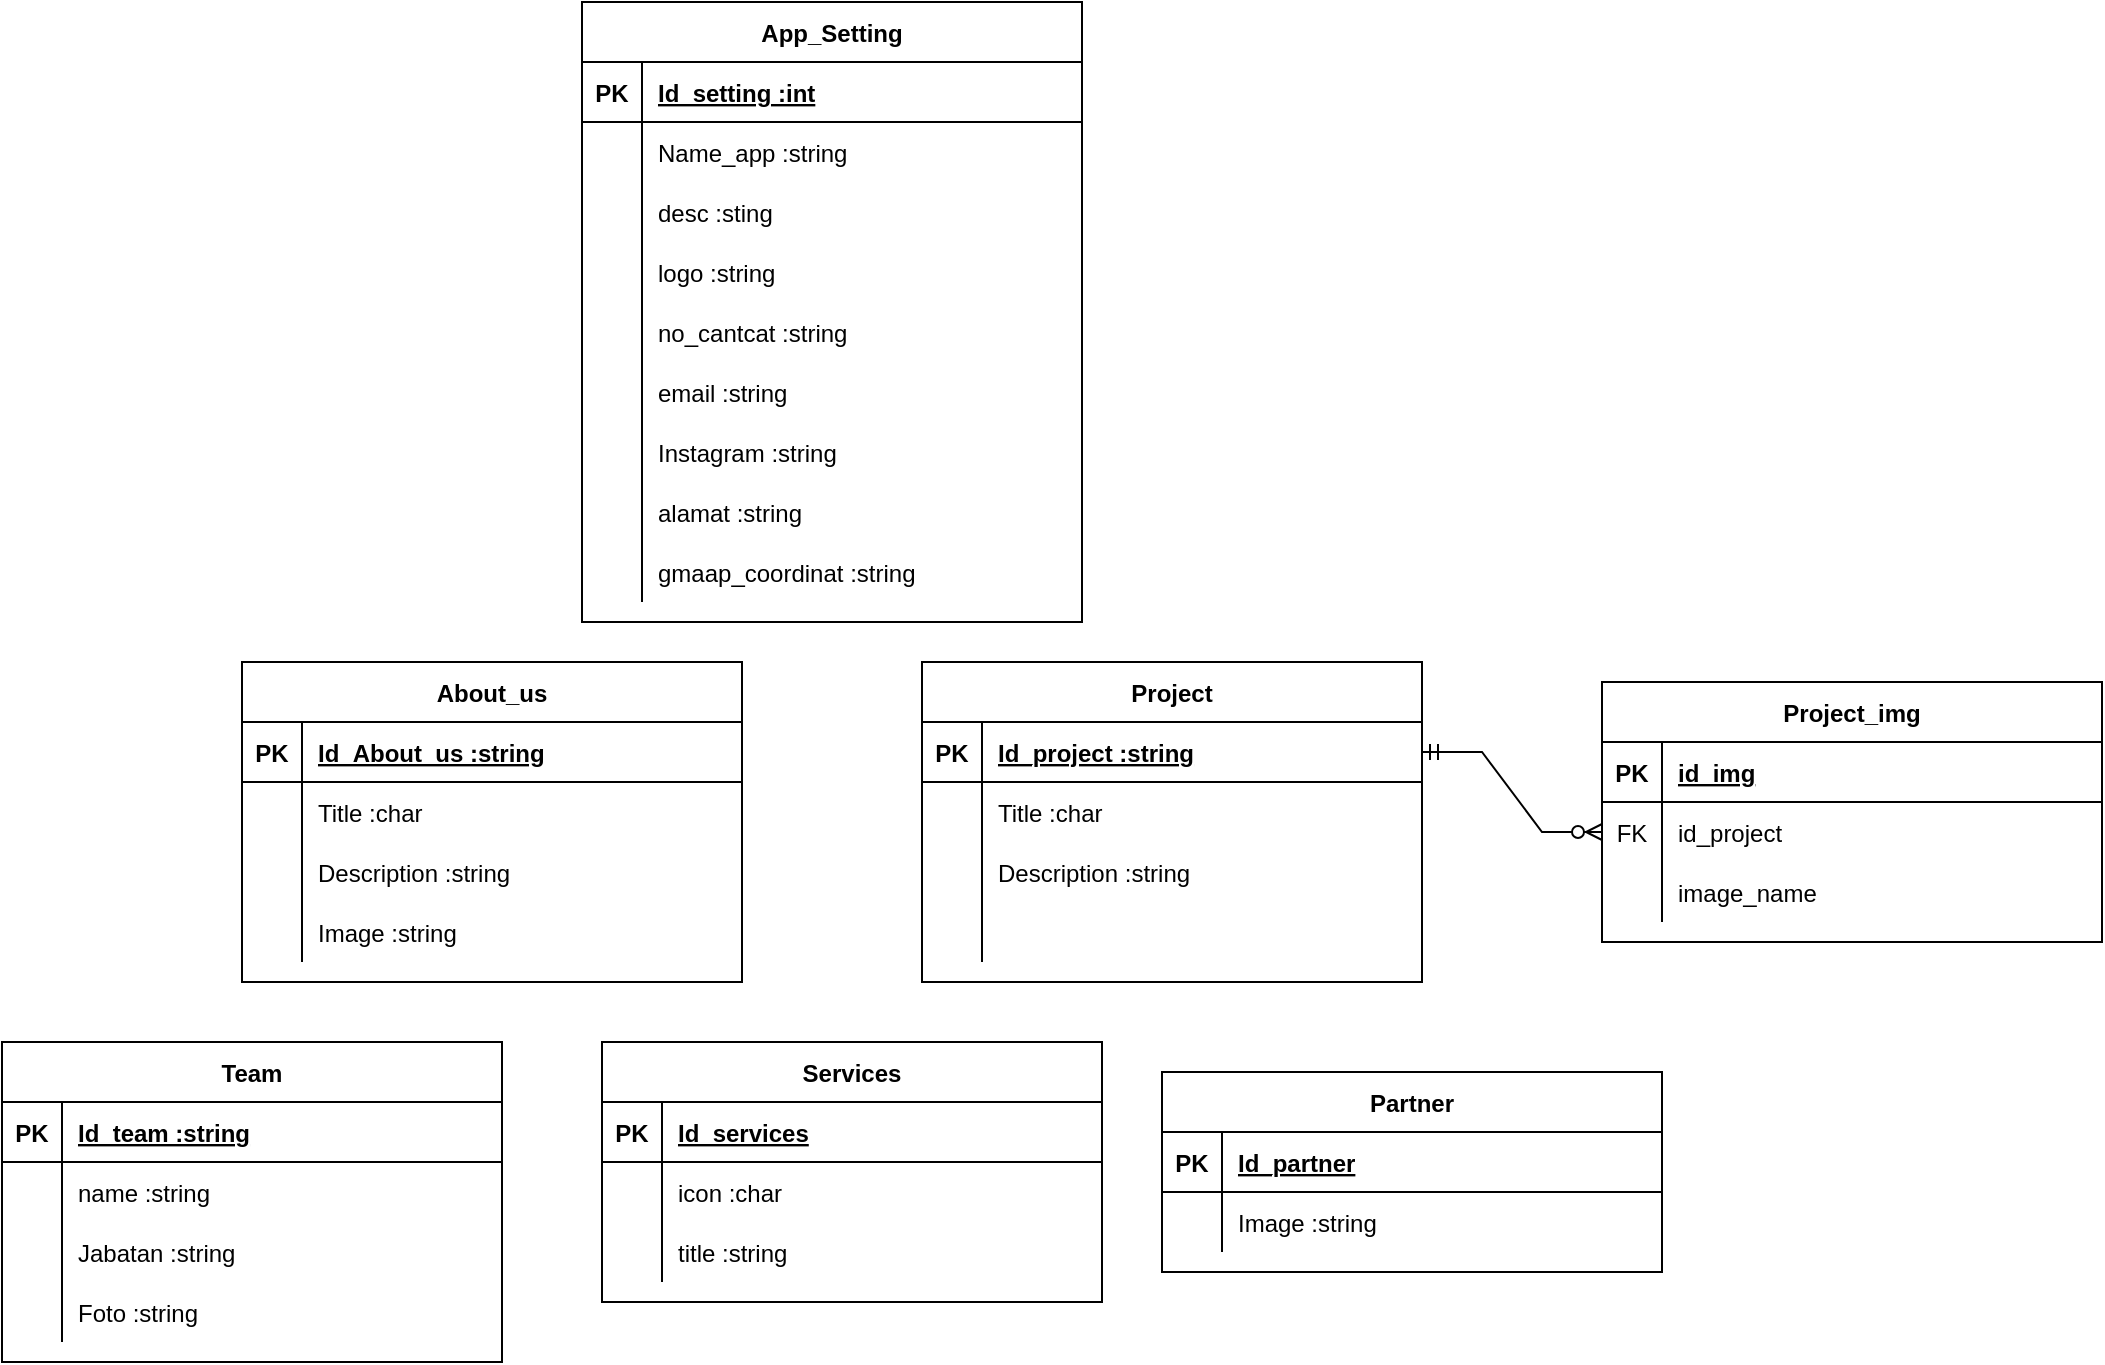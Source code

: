<mxfile version="24.7.1" type="github">
  <diagram id="R2lEEEUBdFMjLlhIrx00" name="Page-1">
    <mxGraphModel dx="1970" dy="1534" grid="1" gridSize="10" guides="1" tooltips="1" connect="1" arrows="1" fold="1" page="1" pageScale="1" pageWidth="850" pageHeight="1100" math="0" shadow="0" extFonts="Permanent Marker^https://fonts.googleapis.com/css?family=Permanent+Marker">
      <root>
        <mxCell id="0" />
        <mxCell id="1" parent="0" />
        <mxCell id="C-vyLk0tnHw3VtMMgP7b-13" value="Project" style="shape=table;startSize=30;container=1;collapsible=1;childLayout=tableLayout;fixedRows=1;rowLines=0;fontStyle=1;align=center;resizeLast=1;" parent="1" vertex="1">
          <mxGeometry x="450" y="280" width="250" height="160" as="geometry" />
        </mxCell>
        <mxCell id="C-vyLk0tnHw3VtMMgP7b-14" value="" style="shape=partialRectangle;collapsible=0;dropTarget=0;pointerEvents=0;fillColor=none;points=[[0,0.5],[1,0.5]];portConstraint=eastwest;top=0;left=0;right=0;bottom=1;" parent="C-vyLk0tnHw3VtMMgP7b-13" vertex="1">
          <mxGeometry y="30" width="250" height="30" as="geometry" />
        </mxCell>
        <mxCell id="C-vyLk0tnHw3VtMMgP7b-15" value="PK" style="shape=partialRectangle;overflow=hidden;connectable=0;fillColor=none;top=0;left=0;bottom=0;right=0;fontStyle=1;" parent="C-vyLk0tnHw3VtMMgP7b-14" vertex="1">
          <mxGeometry width="30" height="30" as="geometry">
            <mxRectangle width="30" height="30" as="alternateBounds" />
          </mxGeometry>
        </mxCell>
        <mxCell id="C-vyLk0tnHw3VtMMgP7b-16" value="Id_project :string" style="shape=partialRectangle;overflow=hidden;connectable=0;fillColor=none;top=0;left=0;bottom=0;right=0;align=left;spacingLeft=6;fontStyle=5;" parent="C-vyLk0tnHw3VtMMgP7b-14" vertex="1">
          <mxGeometry x="30" width="220" height="30" as="geometry">
            <mxRectangle width="220" height="30" as="alternateBounds" />
          </mxGeometry>
        </mxCell>
        <mxCell id="C-vyLk0tnHw3VtMMgP7b-17" value="" style="shape=partialRectangle;collapsible=0;dropTarget=0;pointerEvents=0;fillColor=none;points=[[0,0.5],[1,0.5]];portConstraint=eastwest;top=0;left=0;right=0;bottom=0;" parent="C-vyLk0tnHw3VtMMgP7b-13" vertex="1">
          <mxGeometry y="60" width="250" height="30" as="geometry" />
        </mxCell>
        <mxCell id="C-vyLk0tnHw3VtMMgP7b-18" value="" style="shape=partialRectangle;overflow=hidden;connectable=0;fillColor=none;top=0;left=0;bottom=0;right=0;" parent="C-vyLk0tnHw3VtMMgP7b-17" vertex="1">
          <mxGeometry width="30" height="30" as="geometry">
            <mxRectangle width="30" height="30" as="alternateBounds" />
          </mxGeometry>
        </mxCell>
        <mxCell id="C-vyLk0tnHw3VtMMgP7b-19" value="Title :char" style="shape=partialRectangle;overflow=hidden;connectable=0;fillColor=none;top=0;left=0;bottom=0;right=0;align=left;spacingLeft=6;" parent="C-vyLk0tnHw3VtMMgP7b-17" vertex="1">
          <mxGeometry x="30" width="220" height="30" as="geometry">
            <mxRectangle width="220" height="30" as="alternateBounds" />
          </mxGeometry>
        </mxCell>
        <mxCell id="C-vyLk0tnHw3VtMMgP7b-20" value="" style="shape=partialRectangle;collapsible=0;dropTarget=0;pointerEvents=0;fillColor=none;points=[[0,0.5],[1,0.5]];portConstraint=eastwest;top=0;left=0;right=0;bottom=0;" parent="C-vyLk0tnHw3VtMMgP7b-13" vertex="1">
          <mxGeometry y="90" width="250" height="30" as="geometry" />
        </mxCell>
        <mxCell id="C-vyLk0tnHw3VtMMgP7b-21" value="" style="shape=partialRectangle;overflow=hidden;connectable=0;fillColor=none;top=0;left=0;bottom=0;right=0;" parent="C-vyLk0tnHw3VtMMgP7b-20" vertex="1">
          <mxGeometry width="30" height="30" as="geometry">
            <mxRectangle width="30" height="30" as="alternateBounds" />
          </mxGeometry>
        </mxCell>
        <mxCell id="C-vyLk0tnHw3VtMMgP7b-22" value="Description :string" style="shape=partialRectangle;overflow=hidden;connectable=0;fillColor=none;top=0;left=0;bottom=0;right=0;align=left;spacingLeft=6;" parent="C-vyLk0tnHw3VtMMgP7b-20" vertex="1">
          <mxGeometry x="30" width="220" height="30" as="geometry">
            <mxRectangle width="220" height="30" as="alternateBounds" />
          </mxGeometry>
        </mxCell>
        <mxCell id="jHfGSwrNoNRHhMRVdzW8-2" style="shape=partialRectangle;collapsible=0;dropTarget=0;pointerEvents=0;fillColor=none;points=[[0,0.5],[1,0.5]];portConstraint=eastwest;top=0;left=0;right=0;bottom=0;" parent="C-vyLk0tnHw3VtMMgP7b-13" vertex="1">
          <mxGeometry y="120" width="250" height="30" as="geometry" />
        </mxCell>
        <mxCell id="jHfGSwrNoNRHhMRVdzW8-3" style="shape=partialRectangle;overflow=hidden;connectable=0;fillColor=none;top=0;left=0;bottom=0;right=0;" parent="jHfGSwrNoNRHhMRVdzW8-2" vertex="1">
          <mxGeometry width="30" height="30" as="geometry">
            <mxRectangle width="30" height="30" as="alternateBounds" />
          </mxGeometry>
        </mxCell>
        <mxCell id="jHfGSwrNoNRHhMRVdzW8-4" value="" style="shape=partialRectangle;overflow=hidden;connectable=0;fillColor=none;top=0;left=0;bottom=0;right=0;align=left;spacingLeft=6;" parent="jHfGSwrNoNRHhMRVdzW8-2" vertex="1">
          <mxGeometry x="30" width="220" height="30" as="geometry">
            <mxRectangle width="220" height="30" as="alternateBounds" />
          </mxGeometry>
        </mxCell>
        <mxCell id="jHfGSwrNoNRHhMRVdzW8-5" value="About_us" style="shape=table;startSize=30;container=1;collapsible=1;childLayout=tableLayout;fixedRows=1;rowLines=0;fontStyle=1;align=center;resizeLast=1;" parent="1" vertex="1">
          <mxGeometry x="110" y="280" width="250" height="160" as="geometry" />
        </mxCell>
        <mxCell id="jHfGSwrNoNRHhMRVdzW8-6" value="" style="shape=partialRectangle;collapsible=0;dropTarget=0;pointerEvents=0;fillColor=none;points=[[0,0.5],[1,0.5]];portConstraint=eastwest;top=0;left=0;right=0;bottom=1;" parent="jHfGSwrNoNRHhMRVdzW8-5" vertex="1">
          <mxGeometry y="30" width="250" height="30" as="geometry" />
        </mxCell>
        <mxCell id="jHfGSwrNoNRHhMRVdzW8-7" value="PK" style="shape=partialRectangle;overflow=hidden;connectable=0;fillColor=none;top=0;left=0;bottom=0;right=0;fontStyle=1;" parent="jHfGSwrNoNRHhMRVdzW8-6" vertex="1">
          <mxGeometry width="30" height="30" as="geometry">
            <mxRectangle width="30" height="30" as="alternateBounds" />
          </mxGeometry>
        </mxCell>
        <mxCell id="jHfGSwrNoNRHhMRVdzW8-8" value="Id_About_us :string" style="shape=partialRectangle;overflow=hidden;connectable=0;fillColor=none;top=0;left=0;bottom=0;right=0;align=left;spacingLeft=6;fontStyle=5;" parent="jHfGSwrNoNRHhMRVdzW8-6" vertex="1">
          <mxGeometry x="30" width="220" height="30" as="geometry">
            <mxRectangle width="220" height="30" as="alternateBounds" />
          </mxGeometry>
        </mxCell>
        <mxCell id="jHfGSwrNoNRHhMRVdzW8-9" value="" style="shape=partialRectangle;collapsible=0;dropTarget=0;pointerEvents=0;fillColor=none;points=[[0,0.5],[1,0.5]];portConstraint=eastwest;top=0;left=0;right=0;bottom=0;" parent="jHfGSwrNoNRHhMRVdzW8-5" vertex="1">
          <mxGeometry y="60" width="250" height="30" as="geometry" />
        </mxCell>
        <mxCell id="jHfGSwrNoNRHhMRVdzW8-10" value="" style="shape=partialRectangle;overflow=hidden;connectable=0;fillColor=none;top=0;left=0;bottom=0;right=0;" parent="jHfGSwrNoNRHhMRVdzW8-9" vertex="1">
          <mxGeometry width="30" height="30" as="geometry">
            <mxRectangle width="30" height="30" as="alternateBounds" />
          </mxGeometry>
        </mxCell>
        <mxCell id="jHfGSwrNoNRHhMRVdzW8-11" value="Title :char" style="shape=partialRectangle;overflow=hidden;connectable=0;fillColor=none;top=0;left=0;bottom=0;right=0;align=left;spacingLeft=6;" parent="jHfGSwrNoNRHhMRVdzW8-9" vertex="1">
          <mxGeometry x="30" width="220" height="30" as="geometry">
            <mxRectangle width="220" height="30" as="alternateBounds" />
          </mxGeometry>
        </mxCell>
        <mxCell id="jHfGSwrNoNRHhMRVdzW8-12" value="" style="shape=partialRectangle;collapsible=0;dropTarget=0;pointerEvents=0;fillColor=none;points=[[0,0.5],[1,0.5]];portConstraint=eastwest;top=0;left=0;right=0;bottom=0;" parent="jHfGSwrNoNRHhMRVdzW8-5" vertex="1">
          <mxGeometry y="90" width="250" height="30" as="geometry" />
        </mxCell>
        <mxCell id="jHfGSwrNoNRHhMRVdzW8-13" value="" style="shape=partialRectangle;overflow=hidden;connectable=0;fillColor=none;top=0;left=0;bottom=0;right=0;" parent="jHfGSwrNoNRHhMRVdzW8-12" vertex="1">
          <mxGeometry width="30" height="30" as="geometry">
            <mxRectangle width="30" height="30" as="alternateBounds" />
          </mxGeometry>
        </mxCell>
        <mxCell id="jHfGSwrNoNRHhMRVdzW8-14" value="Description :string" style="shape=partialRectangle;overflow=hidden;connectable=0;fillColor=none;top=0;left=0;bottom=0;right=0;align=left;spacingLeft=6;" parent="jHfGSwrNoNRHhMRVdzW8-12" vertex="1">
          <mxGeometry x="30" width="220" height="30" as="geometry">
            <mxRectangle width="220" height="30" as="alternateBounds" />
          </mxGeometry>
        </mxCell>
        <mxCell id="jHfGSwrNoNRHhMRVdzW8-15" style="shape=partialRectangle;collapsible=0;dropTarget=0;pointerEvents=0;fillColor=none;points=[[0,0.5],[1,0.5]];portConstraint=eastwest;top=0;left=0;right=0;bottom=0;" parent="jHfGSwrNoNRHhMRVdzW8-5" vertex="1">
          <mxGeometry y="120" width="250" height="30" as="geometry" />
        </mxCell>
        <mxCell id="jHfGSwrNoNRHhMRVdzW8-16" style="shape=partialRectangle;overflow=hidden;connectable=0;fillColor=none;top=0;left=0;bottom=0;right=0;" parent="jHfGSwrNoNRHhMRVdzW8-15" vertex="1">
          <mxGeometry width="30" height="30" as="geometry">
            <mxRectangle width="30" height="30" as="alternateBounds" />
          </mxGeometry>
        </mxCell>
        <mxCell id="jHfGSwrNoNRHhMRVdzW8-17" value="Image :string" style="shape=partialRectangle;overflow=hidden;connectable=0;fillColor=none;top=0;left=0;bottom=0;right=0;align=left;spacingLeft=6;" parent="jHfGSwrNoNRHhMRVdzW8-15" vertex="1">
          <mxGeometry x="30" width="220" height="30" as="geometry">
            <mxRectangle width="220" height="30" as="alternateBounds" />
          </mxGeometry>
        </mxCell>
        <mxCell id="jHfGSwrNoNRHhMRVdzW8-18" value="App_Setting" style="shape=table;startSize=30;container=1;collapsible=1;childLayout=tableLayout;fixedRows=1;rowLines=0;fontStyle=1;align=center;resizeLast=1;" parent="1" vertex="1">
          <mxGeometry x="280" y="-50" width="250" height="310" as="geometry" />
        </mxCell>
        <mxCell id="jHfGSwrNoNRHhMRVdzW8-19" value="" style="shape=partialRectangle;collapsible=0;dropTarget=0;pointerEvents=0;fillColor=none;points=[[0,0.5],[1,0.5]];portConstraint=eastwest;top=0;left=0;right=0;bottom=1;" parent="jHfGSwrNoNRHhMRVdzW8-18" vertex="1">
          <mxGeometry y="30" width="250" height="30" as="geometry" />
        </mxCell>
        <mxCell id="jHfGSwrNoNRHhMRVdzW8-20" value="PK" style="shape=partialRectangle;overflow=hidden;connectable=0;fillColor=none;top=0;left=0;bottom=0;right=0;fontStyle=1;" parent="jHfGSwrNoNRHhMRVdzW8-19" vertex="1">
          <mxGeometry width="30" height="30" as="geometry">
            <mxRectangle width="30" height="30" as="alternateBounds" />
          </mxGeometry>
        </mxCell>
        <mxCell id="jHfGSwrNoNRHhMRVdzW8-21" value="Id_setting :int" style="shape=partialRectangle;overflow=hidden;connectable=0;fillColor=none;top=0;left=0;bottom=0;right=0;align=left;spacingLeft=6;fontStyle=5;" parent="jHfGSwrNoNRHhMRVdzW8-19" vertex="1">
          <mxGeometry x="30" width="220" height="30" as="geometry">
            <mxRectangle width="220" height="30" as="alternateBounds" />
          </mxGeometry>
        </mxCell>
        <mxCell id="jHfGSwrNoNRHhMRVdzW8-22" value="" style="shape=partialRectangle;collapsible=0;dropTarget=0;pointerEvents=0;fillColor=none;points=[[0,0.5],[1,0.5]];portConstraint=eastwest;top=0;left=0;right=0;bottom=0;" parent="jHfGSwrNoNRHhMRVdzW8-18" vertex="1">
          <mxGeometry y="60" width="250" height="30" as="geometry" />
        </mxCell>
        <mxCell id="jHfGSwrNoNRHhMRVdzW8-23" value="" style="shape=partialRectangle;overflow=hidden;connectable=0;fillColor=none;top=0;left=0;bottom=0;right=0;" parent="jHfGSwrNoNRHhMRVdzW8-22" vertex="1">
          <mxGeometry width="30" height="30" as="geometry">
            <mxRectangle width="30" height="30" as="alternateBounds" />
          </mxGeometry>
        </mxCell>
        <mxCell id="jHfGSwrNoNRHhMRVdzW8-24" value="Name_app :string" style="shape=partialRectangle;overflow=hidden;connectable=0;fillColor=none;top=0;left=0;bottom=0;right=0;align=left;spacingLeft=6;" parent="jHfGSwrNoNRHhMRVdzW8-22" vertex="1">
          <mxGeometry x="30" width="220" height="30" as="geometry">
            <mxRectangle width="220" height="30" as="alternateBounds" />
          </mxGeometry>
        </mxCell>
        <mxCell id="jHfGSwrNoNRHhMRVdzW8-25" value="" style="shape=partialRectangle;collapsible=0;dropTarget=0;pointerEvents=0;fillColor=none;points=[[0,0.5],[1,0.5]];portConstraint=eastwest;top=0;left=0;right=0;bottom=0;" parent="jHfGSwrNoNRHhMRVdzW8-18" vertex="1">
          <mxGeometry y="90" width="250" height="30" as="geometry" />
        </mxCell>
        <mxCell id="jHfGSwrNoNRHhMRVdzW8-26" value="" style="shape=partialRectangle;overflow=hidden;connectable=0;fillColor=none;top=0;left=0;bottom=0;right=0;" parent="jHfGSwrNoNRHhMRVdzW8-25" vertex="1">
          <mxGeometry width="30" height="30" as="geometry">
            <mxRectangle width="30" height="30" as="alternateBounds" />
          </mxGeometry>
        </mxCell>
        <mxCell id="jHfGSwrNoNRHhMRVdzW8-27" value="desc :sting" style="shape=partialRectangle;overflow=hidden;connectable=0;fillColor=none;top=0;left=0;bottom=0;right=0;align=left;spacingLeft=6;" parent="jHfGSwrNoNRHhMRVdzW8-25" vertex="1">
          <mxGeometry x="30" width="220" height="30" as="geometry">
            <mxRectangle width="220" height="30" as="alternateBounds" />
          </mxGeometry>
        </mxCell>
        <mxCell id="jHfGSwrNoNRHhMRVdzW8-28" style="shape=partialRectangle;collapsible=0;dropTarget=0;pointerEvents=0;fillColor=none;points=[[0,0.5],[1,0.5]];portConstraint=eastwest;top=0;left=0;right=0;bottom=0;" parent="jHfGSwrNoNRHhMRVdzW8-18" vertex="1">
          <mxGeometry y="120" width="250" height="30" as="geometry" />
        </mxCell>
        <mxCell id="jHfGSwrNoNRHhMRVdzW8-29" style="shape=partialRectangle;overflow=hidden;connectable=0;fillColor=none;top=0;left=0;bottom=0;right=0;" parent="jHfGSwrNoNRHhMRVdzW8-28" vertex="1">
          <mxGeometry width="30" height="30" as="geometry">
            <mxRectangle width="30" height="30" as="alternateBounds" />
          </mxGeometry>
        </mxCell>
        <mxCell id="jHfGSwrNoNRHhMRVdzW8-30" value="logo :string" style="shape=partialRectangle;overflow=hidden;connectable=0;fillColor=none;top=0;left=0;bottom=0;right=0;align=left;spacingLeft=6;" parent="jHfGSwrNoNRHhMRVdzW8-28" vertex="1">
          <mxGeometry x="30" width="220" height="30" as="geometry">
            <mxRectangle width="220" height="30" as="alternateBounds" />
          </mxGeometry>
        </mxCell>
        <mxCell id="jHfGSwrNoNRHhMRVdzW8-34" style="shape=partialRectangle;collapsible=0;dropTarget=0;pointerEvents=0;fillColor=none;points=[[0,0.5],[1,0.5]];portConstraint=eastwest;top=0;left=0;right=0;bottom=0;" parent="jHfGSwrNoNRHhMRVdzW8-18" vertex="1">
          <mxGeometry y="150" width="250" height="30" as="geometry" />
        </mxCell>
        <mxCell id="jHfGSwrNoNRHhMRVdzW8-35" style="shape=partialRectangle;overflow=hidden;connectable=0;fillColor=none;top=0;left=0;bottom=0;right=0;" parent="jHfGSwrNoNRHhMRVdzW8-34" vertex="1">
          <mxGeometry width="30" height="30" as="geometry">
            <mxRectangle width="30" height="30" as="alternateBounds" />
          </mxGeometry>
        </mxCell>
        <mxCell id="jHfGSwrNoNRHhMRVdzW8-36" value="no_cantcat :string" style="shape=partialRectangle;overflow=hidden;connectable=0;fillColor=none;top=0;left=0;bottom=0;right=0;align=left;spacingLeft=6;" parent="jHfGSwrNoNRHhMRVdzW8-34" vertex="1">
          <mxGeometry x="30" width="220" height="30" as="geometry">
            <mxRectangle width="220" height="30" as="alternateBounds" />
          </mxGeometry>
        </mxCell>
        <mxCell id="jHfGSwrNoNRHhMRVdzW8-40" style="shape=partialRectangle;collapsible=0;dropTarget=0;pointerEvents=0;fillColor=none;points=[[0,0.5],[1,0.5]];portConstraint=eastwest;top=0;left=0;right=0;bottom=0;" parent="jHfGSwrNoNRHhMRVdzW8-18" vertex="1">
          <mxGeometry y="180" width="250" height="30" as="geometry" />
        </mxCell>
        <mxCell id="jHfGSwrNoNRHhMRVdzW8-41" style="shape=partialRectangle;overflow=hidden;connectable=0;fillColor=none;top=0;left=0;bottom=0;right=0;" parent="jHfGSwrNoNRHhMRVdzW8-40" vertex="1">
          <mxGeometry width="30" height="30" as="geometry">
            <mxRectangle width="30" height="30" as="alternateBounds" />
          </mxGeometry>
        </mxCell>
        <mxCell id="jHfGSwrNoNRHhMRVdzW8-42" value="email :string" style="shape=partialRectangle;overflow=hidden;connectable=0;fillColor=none;top=0;left=0;bottom=0;right=0;align=left;spacingLeft=6;" parent="jHfGSwrNoNRHhMRVdzW8-40" vertex="1">
          <mxGeometry x="30" width="220" height="30" as="geometry">
            <mxRectangle width="220" height="30" as="alternateBounds" />
          </mxGeometry>
        </mxCell>
        <mxCell id="jHfGSwrNoNRHhMRVdzW8-43" style="shape=partialRectangle;collapsible=0;dropTarget=0;pointerEvents=0;fillColor=none;points=[[0,0.5],[1,0.5]];portConstraint=eastwest;top=0;left=0;right=0;bottom=0;" parent="jHfGSwrNoNRHhMRVdzW8-18" vertex="1">
          <mxGeometry y="210" width="250" height="30" as="geometry" />
        </mxCell>
        <mxCell id="jHfGSwrNoNRHhMRVdzW8-44" style="shape=partialRectangle;overflow=hidden;connectable=0;fillColor=none;top=0;left=0;bottom=0;right=0;" parent="jHfGSwrNoNRHhMRVdzW8-43" vertex="1">
          <mxGeometry width="30" height="30" as="geometry">
            <mxRectangle width="30" height="30" as="alternateBounds" />
          </mxGeometry>
        </mxCell>
        <mxCell id="jHfGSwrNoNRHhMRVdzW8-45" value="Instagram :string" style="shape=partialRectangle;overflow=hidden;connectable=0;fillColor=none;top=0;left=0;bottom=0;right=0;align=left;spacingLeft=6;" parent="jHfGSwrNoNRHhMRVdzW8-43" vertex="1">
          <mxGeometry x="30" width="220" height="30" as="geometry">
            <mxRectangle width="220" height="30" as="alternateBounds" />
          </mxGeometry>
        </mxCell>
        <mxCell id="jHfGSwrNoNRHhMRVdzW8-46" style="shape=partialRectangle;collapsible=0;dropTarget=0;pointerEvents=0;fillColor=none;points=[[0,0.5],[1,0.5]];portConstraint=eastwest;top=0;left=0;right=0;bottom=0;" parent="jHfGSwrNoNRHhMRVdzW8-18" vertex="1">
          <mxGeometry y="240" width="250" height="30" as="geometry" />
        </mxCell>
        <mxCell id="jHfGSwrNoNRHhMRVdzW8-47" style="shape=partialRectangle;overflow=hidden;connectable=0;fillColor=none;top=0;left=0;bottom=0;right=0;" parent="jHfGSwrNoNRHhMRVdzW8-46" vertex="1">
          <mxGeometry width="30" height="30" as="geometry">
            <mxRectangle width="30" height="30" as="alternateBounds" />
          </mxGeometry>
        </mxCell>
        <mxCell id="jHfGSwrNoNRHhMRVdzW8-48" value="alamat :string" style="shape=partialRectangle;overflow=hidden;connectable=0;fillColor=none;top=0;left=0;bottom=0;right=0;align=left;spacingLeft=6;" parent="jHfGSwrNoNRHhMRVdzW8-46" vertex="1">
          <mxGeometry x="30" width="220" height="30" as="geometry">
            <mxRectangle width="220" height="30" as="alternateBounds" />
          </mxGeometry>
        </mxCell>
        <mxCell id="jHfGSwrNoNRHhMRVdzW8-49" style="shape=partialRectangle;collapsible=0;dropTarget=0;pointerEvents=0;fillColor=none;points=[[0,0.5],[1,0.5]];portConstraint=eastwest;top=0;left=0;right=0;bottom=0;" parent="jHfGSwrNoNRHhMRVdzW8-18" vertex="1">
          <mxGeometry y="270" width="250" height="30" as="geometry" />
        </mxCell>
        <mxCell id="jHfGSwrNoNRHhMRVdzW8-50" style="shape=partialRectangle;overflow=hidden;connectable=0;fillColor=none;top=0;left=0;bottom=0;right=0;" parent="jHfGSwrNoNRHhMRVdzW8-49" vertex="1">
          <mxGeometry width="30" height="30" as="geometry">
            <mxRectangle width="30" height="30" as="alternateBounds" />
          </mxGeometry>
        </mxCell>
        <mxCell id="jHfGSwrNoNRHhMRVdzW8-51" value="gmaap_coordinat :string" style="shape=partialRectangle;overflow=hidden;connectable=0;fillColor=none;top=0;left=0;bottom=0;right=0;align=left;spacingLeft=6;" parent="jHfGSwrNoNRHhMRVdzW8-49" vertex="1">
          <mxGeometry x="30" width="220" height="30" as="geometry">
            <mxRectangle width="220" height="30" as="alternateBounds" />
          </mxGeometry>
        </mxCell>
        <mxCell id="jHfGSwrNoNRHhMRVdzW8-52" value="Services" style="shape=table;startSize=30;container=1;collapsible=1;childLayout=tableLayout;fixedRows=1;rowLines=0;fontStyle=1;align=center;resizeLast=1;" parent="1" vertex="1">
          <mxGeometry x="290" y="470" width="250" height="130" as="geometry" />
        </mxCell>
        <mxCell id="jHfGSwrNoNRHhMRVdzW8-53" value="" style="shape=partialRectangle;collapsible=0;dropTarget=0;pointerEvents=0;fillColor=none;points=[[0,0.5],[1,0.5]];portConstraint=eastwest;top=0;left=0;right=0;bottom=1;" parent="jHfGSwrNoNRHhMRVdzW8-52" vertex="1">
          <mxGeometry y="30" width="250" height="30" as="geometry" />
        </mxCell>
        <mxCell id="jHfGSwrNoNRHhMRVdzW8-54" value="PK" style="shape=partialRectangle;overflow=hidden;connectable=0;fillColor=none;top=0;left=0;bottom=0;right=0;fontStyle=1;" parent="jHfGSwrNoNRHhMRVdzW8-53" vertex="1">
          <mxGeometry width="30" height="30" as="geometry">
            <mxRectangle width="30" height="30" as="alternateBounds" />
          </mxGeometry>
        </mxCell>
        <mxCell id="jHfGSwrNoNRHhMRVdzW8-55" value="Id_services" style="shape=partialRectangle;overflow=hidden;connectable=0;fillColor=none;top=0;left=0;bottom=0;right=0;align=left;spacingLeft=6;fontStyle=5;" parent="jHfGSwrNoNRHhMRVdzW8-53" vertex="1">
          <mxGeometry x="30" width="220" height="30" as="geometry">
            <mxRectangle width="220" height="30" as="alternateBounds" />
          </mxGeometry>
        </mxCell>
        <mxCell id="jHfGSwrNoNRHhMRVdzW8-56" value="" style="shape=partialRectangle;collapsible=0;dropTarget=0;pointerEvents=0;fillColor=none;points=[[0,0.5],[1,0.5]];portConstraint=eastwest;top=0;left=0;right=0;bottom=0;" parent="jHfGSwrNoNRHhMRVdzW8-52" vertex="1">
          <mxGeometry y="60" width="250" height="30" as="geometry" />
        </mxCell>
        <mxCell id="jHfGSwrNoNRHhMRVdzW8-57" value="" style="shape=partialRectangle;overflow=hidden;connectable=0;fillColor=none;top=0;left=0;bottom=0;right=0;" parent="jHfGSwrNoNRHhMRVdzW8-56" vertex="1">
          <mxGeometry width="30" height="30" as="geometry">
            <mxRectangle width="30" height="30" as="alternateBounds" />
          </mxGeometry>
        </mxCell>
        <mxCell id="jHfGSwrNoNRHhMRVdzW8-58" value="icon :char" style="shape=partialRectangle;overflow=hidden;connectable=0;fillColor=none;top=0;left=0;bottom=0;right=0;align=left;spacingLeft=6;" parent="jHfGSwrNoNRHhMRVdzW8-56" vertex="1">
          <mxGeometry x="30" width="220" height="30" as="geometry">
            <mxRectangle width="220" height="30" as="alternateBounds" />
          </mxGeometry>
        </mxCell>
        <mxCell id="jHfGSwrNoNRHhMRVdzW8-59" value="" style="shape=partialRectangle;collapsible=0;dropTarget=0;pointerEvents=0;fillColor=none;points=[[0,0.5],[1,0.5]];portConstraint=eastwest;top=0;left=0;right=0;bottom=0;" parent="jHfGSwrNoNRHhMRVdzW8-52" vertex="1">
          <mxGeometry y="90" width="250" height="30" as="geometry" />
        </mxCell>
        <mxCell id="jHfGSwrNoNRHhMRVdzW8-60" value="" style="shape=partialRectangle;overflow=hidden;connectable=0;fillColor=none;top=0;left=0;bottom=0;right=0;" parent="jHfGSwrNoNRHhMRVdzW8-59" vertex="1">
          <mxGeometry width="30" height="30" as="geometry">
            <mxRectangle width="30" height="30" as="alternateBounds" />
          </mxGeometry>
        </mxCell>
        <mxCell id="jHfGSwrNoNRHhMRVdzW8-61" value="title :string" style="shape=partialRectangle;overflow=hidden;connectable=0;fillColor=none;top=0;left=0;bottom=0;right=0;align=left;spacingLeft=6;" parent="jHfGSwrNoNRHhMRVdzW8-59" vertex="1">
          <mxGeometry x="30" width="220" height="30" as="geometry">
            <mxRectangle width="220" height="30" as="alternateBounds" />
          </mxGeometry>
        </mxCell>
        <mxCell id="jHfGSwrNoNRHhMRVdzW8-65" value="Partner" style="shape=table;startSize=30;container=1;collapsible=1;childLayout=tableLayout;fixedRows=1;rowLines=0;fontStyle=1;align=center;resizeLast=1;" parent="1" vertex="1">
          <mxGeometry x="570" y="485" width="250" height="100" as="geometry" />
        </mxCell>
        <mxCell id="jHfGSwrNoNRHhMRVdzW8-66" value="" style="shape=partialRectangle;collapsible=0;dropTarget=0;pointerEvents=0;fillColor=none;points=[[0,0.5],[1,0.5]];portConstraint=eastwest;top=0;left=0;right=0;bottom=1;" parent="jHfGSwrNoNRHhMRVdzW8-65" vertex="1">
          <mxGeometry y="30" width="250" height="30" as="geometry" />
        </mxCell>
        <mxCell id="jHfGSwrNoNRHhMRVdzW8-67" value="PK" style="shape=partialRectangle;overflow=hidden;connectable=0;fillColor=none;top=0;left=0;bottom=0;right=0;fontStyle=1;" parent="jHfGSwrNoNRHhMRVdzW8-66" vertex="1">
          <mxGeometry width="30" height="30" as="geometry">
            <mxRectangle width="30" height="30" as="alternateBounds" />
          </mxGeometry>
        </mxCell>
        <mxCell id="jHfGSwrNoNRHhMRVdzW8-68" value="Id_partner" style="shape=partialRectangle;overflow=hidden;connectable=0;fillColor=none;top=0;left=0;bottom=0;right=0;align=left;spacingLeft=6;fontStyle=5;" parent="jHfGSwrNoNRHhMRVdzW8-66" vertex="1">
          <mxGeometry x="30" width="220" height="30" as="geometry">
            <mxRectangle width="220" height="30" as="alternateBounds" />
          </mxGeometry>
        </mxCell>
        <mxCell id="jHfGSwrNoNRHhMRVdzW8-69" value="" style="shape=partialRectangle;collapsible=0;dropTarget=0;pointerEvents=0;fillColor=none;points=[[0,0.5],[1,0.5]];portConstraint=eastwest;top=0;left=0;right=0;bottom=0;" parent="jHfGSwrNoNRHhMRVdzW8-65" vertex="1">
          <mxGeometry y="60" width="250" height="30" as="geometry" />
        </mxCell>
        <mxCell id="jHfGSwrNoNRHhMRVdzW8-70" value="" style="shape=partialRectangle;overflow=hidden;connectable=0;fillColor=none;top=0;left=0;bottom=0;right=0;" parent="jHfGSwrNoNRHhMRVdzW8-69" vertex="1">
          <mxGeometry width="30" height="30" as="geometry">
            <mxRectangle width="30" height="30" as="alternateBounds" />
          </mxGeometry>
        </mxCell>
        <mxCell id="jHfGSwrNoNRHhMRVdzW8-71" value="Image :string" style="shape=partialRectangle;overflow=hidden;connectable=0;fillColor=none;top=0;left=0;bottom=0;right=0;align=left;spacingLeft=6;" parent="jHfGSwrNoNRHhMRVdzW8-69" vertex="1">
          <mxGeometry x="30" width="220" height="30" as="geometry">
            <mxRectangle width="220" height="30" as="alternateBounds" />
          </mxGeometry>
        </mxCell>
        <mxCell id="jHfGSwrNoNRHhMRVdzW8-75" value="Team" style="shape=table;startSize=30;container=1;collapsible=1;childLayout=tableLayout;fixedRows=1;rowLines=0;fontStyle=1;align=center;resizeLast=1;" parent="1" vertex="1">
          <mxGeometry x="-10" y="470" width="250" height="160" as="geometry" />
        </mxCell>
        <mxCell id="jHfGSwrNoNRHhMRVdzW8-76" value="" style="shape=partialRectangle;collapsible=0;dropTarget=0;pointerEvents=0;fillColor=none;points=[[0,0.5],[1,0.5]];portConstraint=eastwest;top=0;left=0;right=0;bottom=1;" parent="jHfGSwrNoNRHhMRVdzW8-75" vertex="1">
          <mxGeometry y="30" width="250" height="30" as="geometry" />
        </mxCell>
        <mxCell id="jHfGSwrNoNRHhMRVdzW8-77" value="PK" style="shape=partialRectangle;overflow=hidden;connectable=0;fillColor=none;top=0;left=0;bottom=0;right=0;fontStyle=1;" parent="jHfGSwrNoNRHhMRVdzW8-76" vertex="1">
          <mxGeometry width="30" height="30" as="geometry">
            <mxRectangle width="30" height="30" as="alternateBounds" />
          </mxGeometry>
        </mxCell>
        <mxCell id="jHfGSwrNoNRHhMRVdzW8-78" value="Id_team :string" style="shape=partialRectangle;overflow=hidden;connectable=0;fillColor=none;top=0;left=0;bottom=0;right=0;align=left;spacingLeft=6;fontStyle=5;" parent="jHfGSwrNoNRHhMRVdzW8-76" vertex="1">
          <mxGeometry x="30" width="220" height="30" as="geometry">
            <mxRectangle width="220" height="30" as="alternateBounds" />
          </mxGeometry>
        </mxCell>
        <mxCell id="jHfGSwrNoNRHhMRVdzW8-79" value="" style="shape=partialRectangle;collapsible=0;dropTarget=0;pointerEvents=0;fillColor=none;points=[[0,0.5],[1,0.5]];portConstraint=eastwest;top=0;left=0;right=0;bottom=0;" parent="jHfGSwrNoNRHhMRVdzW8-75" vertex="1">
          <mxGeometry y="60" width="250" height="30" as="geometry" />
        </mxCell>
        <mxCell id="jHfGSwrNoNRHhMRVdzW8-80" value="" style="shape=partialRectangle;overflow=hidden;connectable=0;fillColor=none;top=0;left=0;bottom=0;right=0;" parent="jHfGSwrNoNRHhMRVdzW8-79" vertex="1">
          <mxGeometry width="30" height="30" as="geometry">
            <mxRectangle width="30" height="30" as="alternateBounds" />
          </mxGeometry>
        </mxCell>
        <mxCell id="jHfGSwrNoNRHhMRVdzW8-81" value="name :string" style="shape=partialRectangle;overflow=hidden;connectable=0;fillColor=none;top=0;left=0;bottom=0;right=0;align=left;spacingLeft=6;" parent="jHfGSwrNoNRHhMRVdzW8-79" vertex="1">
          <mxGeometry x="30" width="220" height="30" as="geometry">
            <mxRectangle width="220" height="30" as="alternateBounds" />
          </mxGeometry>
        </mxCell>
        <mxCell id="jHfGSwrNoNRHhMRVdzW8-82" style="shape=partialRectangle;collapsible=0;dropTarget=0;pointerEvents=0;fillColor=none;points=[[0,0.5],[1,0.5]];portConstraint=eastwest;top=0;left=0;right=0;bottom=0;" parent="jHfGSwrNoNRHhMRVdzW8-75" vertex="1">
          <mxGeometry y="90" width="250" height="30" as="geometry" />
        </mxCell>
        <mxCell id="jHfGSwrNoNRHhMRVdzW8-83" style="shape=partialRectangle;overflow=hidden;connectable=0;fillColor=none;top=0;left=0;bottom=0;right=0;" parent="jHfGSwrNoNRHhMRVdzW8-82" vertex="1">
          <mxGeometry width="30" height="30" as="geometry">
            <mxRectangle width="30" height="30" as="alternateBounds" />
          </mxGeometry>
        </mxCell>
        <mxCell id="jHfGSwrNoNRHhMRVdzW8-84" value="Jabatan :string" style="shape=partialRectangle;overflow=hidden;connectable=0;fillColor=none;top=0;left=0;bottom=0;right=0;align=left;spacingLeft=6;" parent="jHfGSwrNoNRHhMRVdzW8-82" vertex="1">
          <mxGeometry x="30" width="220" height="30" as="geometry">
            <mxRectangle width="220" height="30" as="alternateBounds" />
          </mxGeometry>
        </mxCell>
        <mxCell id="ePxbc3vddIBdFmxEgw_X-5" style="shape=partialRectangle;collapsible=0;dropTarget=0;pointerEvents=0;fillColor=none;points=[[0,0.5],[1,0.5]];portConstraint=eastwest;top=0;left=0;right=0;bottom=0;" vertex="1" parent="jHfGSwrNoNRHhMRVdzW8-75">
          <mxGeometry y="120" width="250" height="30" as="geometry" />
        </mxCell>
        <mxCell id="ePxbc3vddIBdFmxEgw_X-6" style="shape=partialRectangle;overflow=hidden;connectable=0;fillColor=none;top=0;left=0;bottom=0;right=0;" vertex="1" parent="ePxbc3vddIBdFmxEgw_X-5">
          <mxGeometry width="30" height="30" as="geometry">
            <mxRectangle width="30" height="30" as="alternateBounds" />
          </mxGeometry>
        </mxCell>
        <mxCell id="ePxbc3vddIBdFmxEgw_X-7" value="Foto :string" style="shape=partialRectangle;overflow=hidden;connectable=0;fillColor=none;top=0;left=0;bottom=0;right=0;align=left;spacingLeft=6;" vertex="1" parent="ePxbc3vddIBdFmxEgw_X-5">
          <mxGeometry x="30" width="220" height="30" as="geometry">
            <mxRectangle width="220" height="30" as="alternateBounds" />
          </mxGeometry>
        </mxCell>
        <mxCell id="q5rG6k86m0kbRv2IdV44-1" value="Project_img" style="shape=table;startSize=30;container=1;collapsible=1;childLayout=tableLayout;fixedRows=1;rowLines=0;fontStyle=1;align=center;resizeLast=1;" parent="1" vertex="1">
          <mxGeometry x="790" y="290" width="250" height="130" as="geometry" />
        </mxCell>
        <mxCell id="q5rG6k86m0kbRv2IdV44-2" value="" style="shape=partialRectangle;collapsible=0;dropTarget=0;pointerEvents=0;fillColor=none;points=[[0,0.5],[1,0.5]];portConstraint=eastwest;top=0;left=0;right=0;bottom=1;" parent="q5rG6k86m0kbRv2IdV44-1" vertex="1">
          <mxGeometry y="30" width="250" height="30" as="geometry" />
        </mxCell>
        <mxCell id="q5rG6k86m0kbRv2IdV44-3" value="PK" style="shape=partialRectangle;overflow=hidden;connectable=0;fillColor=none;top=0;left=0;bottom=0;right=0;fontStyle=1;" parent="q5rG6k86m0kbRv2IdV44-2" vertex="1">
          <mxGeometry width="30" height="30" as="geometry">
            <mxRectangle width="30" height="30" as="alternateBounds" />
          </mxGeometry>
        </mxCell>
        <mxCell id="q5rG6k86m0kbRv2IdV44-4" value="id_img" style="shape=partialRectangle;overflow=hidden;connectable=0;fillColor=none;top=0;left=0;bottom=0;right=0;align=left;spacingLeft=6;fontStyle=5;" parent="q5rG6k86m0kbRv2IdV44-2" vertex="1">
          <mxGeometry x="30" width="220" height="30" as="geometry">
            <mxRectangle width="220" height="30" as="alternateBounds" />
          </mxGeometry>
        </mxCell>
        <mxCell id="q5rG6k86m0kbRv2IdV44-5" value="" style="shape=partialRectangle;collapsible=0;dropTarget=0;pointerEvents=0;fillColor=none;points=[[0,0.5],[1,0.5]];portConstraint=eastwest;top=0;left=0;right=0;bottom=0;" parent="q5rG6k86m0kbRv2IdV44-1" vertex="1">
          <mxGeometry y="60" width="250" height="30" as="geometry" />
        </mxCell>
        <mxCell id="q5rG6k86m0kbRv2IdV44-6" value="FK" style="shape=partialRectangle;overflow=hidden;connectable=0;fillColor=none;top=0;left=0;bottom=0;right=0;" parent="q5rG6k86m0kbRv2IdV44-5" vertex="1">
          <mxGeometry width="30" height="30" as="geometry">
            <mxRectangle width="30" height="30" as="alternateBounds" />
          </mxGeometry>
        </mxCell>
        <mxCell id="q5rG6k86m0kbRv2IdV44-7" value="id_project" style="shape=partialRectangle;overflow=hidden;connectable=0;fillColor=none;top=0;left=0;bottom=0;right=0;align=left;spacingLeft=6;" parent="q5rG6k86m0kbRv2IdV44-5" vertex="1">
          <mxGeometry x="30" width="220" height="30" as="geometry">
            <mxRectangle width="220" height="30" as="alternateBounds" />
          </mxGeometry>
        </mxCell>
        <mxCell id="q5rG6k86m0kbRv2IdV44-8" style="shape=partialRectangle;collapsible=0;dropTarget=0;pointerEvents=0;fillColor=none;points=[[0,0.5],[1,0.5]];portConstraint=eastwest;top=0;left=0;right=0;bottom=0;" parent="q5rG6k86m0kbRv2IdV44-1" vertex="1">
          <mxGeometry y="90" width="250" height="30" as="geometry" />
        </mxCell>
        <mxCell id="q5rG6k86m0kbRv2IdV44-9" style="shape=partialRectangle;overflow=hidden;connectable=0;fillColor=none;top=0;left=0;bottom=0;right=0;" parent="q5rG6k86m0kbRv2IdV44-8" vertex="1">
          <mxGeometry width="30" height="30" as="geometry">
            <mxRectangle width="30" height="30" as="alternateBounds" />
          </mxGeometry>
        </mxCell>
        <mxCell id="q5rG6k86m0kbRv2IdV44-10" value="image_name" style="shape=partialRectangle;overflow=hidden;connectable=0;fillColor=none;top=0;left=0;bottom=0;right=0;align=left;spacingLeft=6;" parent="q5rG6k86m0kbRv2IdV44-8" vertex="1">
          <mxGeometry x="30" width="220" height="30" as="geometry">
            <mxRectangle width="220" height="30" as="alternateBounds" />
          </mxGeometry>
        </mxCell>
        <mxCell id="ePxbc3vddIBdFmxEgw_X-1" value="" style="edgeStyle=entityRelationEdgeStyle;fontSize=12;html=1;endArrow=ERzeroToMany;startArrow=ERmandOne;rounded=0;entryX=0;entryY=0.5;entryDx=0;entryDy=0;exitX=1;exitY=0.5;exitDx=0;exitDy=0;" edge="1" parent="1" source="C-vyLk0tnHw3VtMMgP7b-14" target="q5rG6k86m0kbRv2IdV44-5">
          <mxGeometry width="100" height="100" relative="1" as="geometry">
            <mxPoint x="420" y="520" as="sourcePoint" />
            <mxPoint x="520" y="420" as="targetPoint" />
          </mxGeometry>
        </mxCell>
      </root>
    </mxGraphModel>
  </diagram>
</mxfile>
